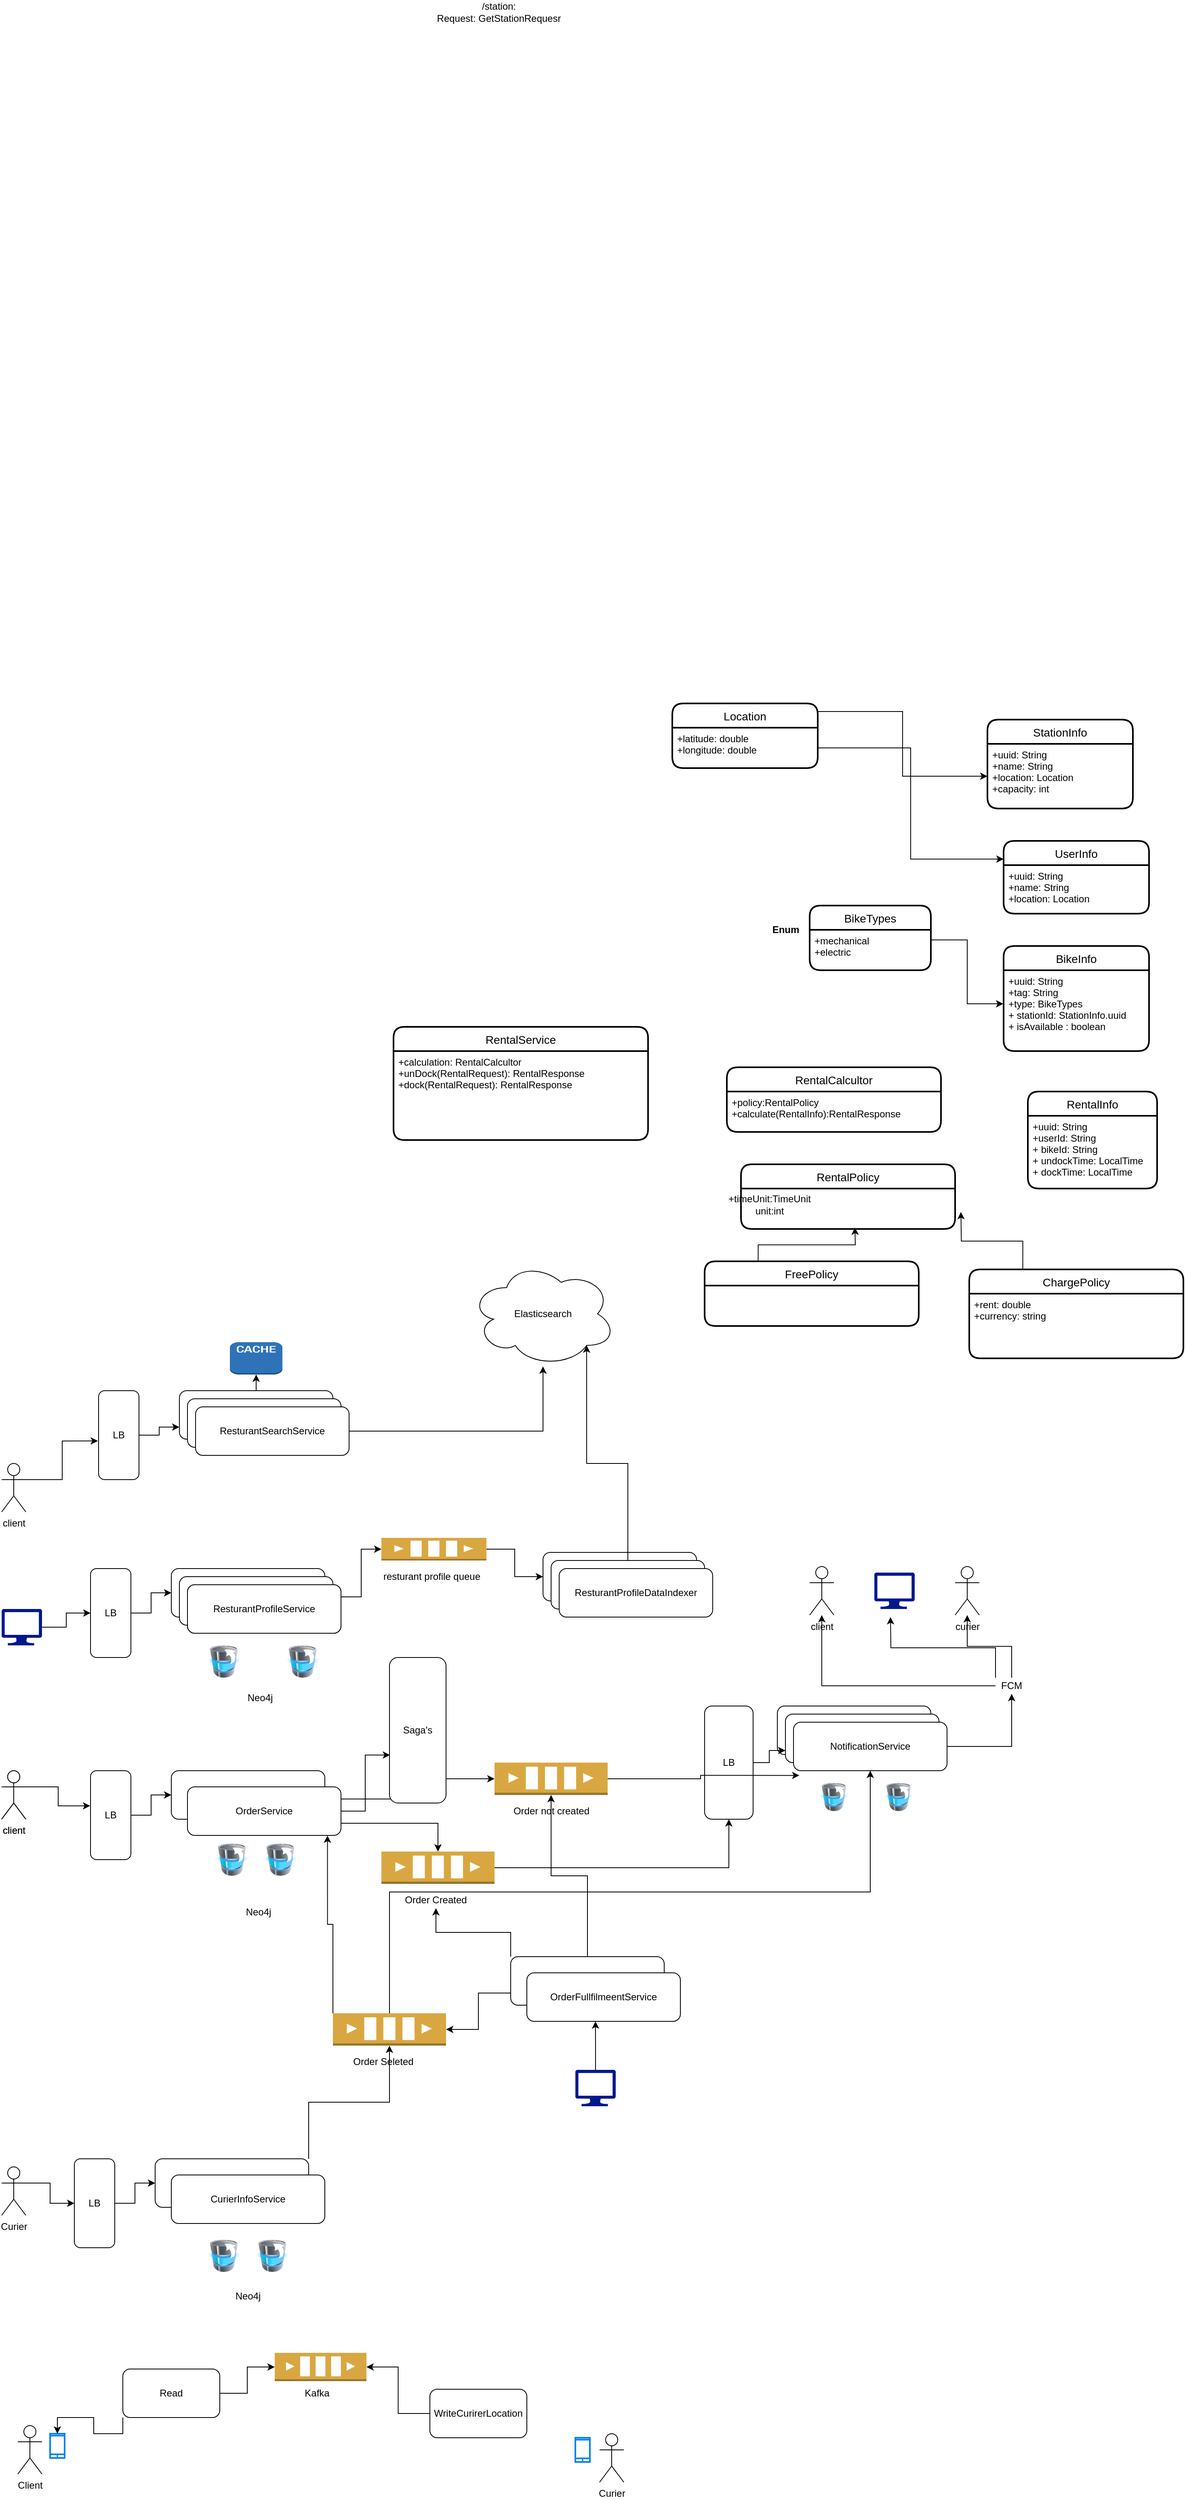 <mxfile version="14.4.3" type="device"><diagram id="J5_jAw3ZJUbKYgXesFxG" name="Page-1"><mxGraphModel dx="1038" dy="2780" grid="1" gridSize="10" guides="1" tooltips="1" connect="1" arrows="1" fold="1" page="1" pageScale="1" pageWidth="850" pageHeight="1100" math="0" shadow="0"><root><mxCell id="0"/><mxCell id="1" parent="0"/><mxCell id="fcI0wqCOxNgvBcOQx2FU-12" style="edgeStyle=orthogonalEdgeStyle;rounded=0;orthogonalLoop=1;jettySize=auto;html=1;exitX=1;exitY=0.333;exitDx=0;exitDy=0;exitPerimeter=0;entryX=-0.016;entryY=0.565;entryDx=0;entryDy=0;entryPerimeter=0;" parent="1" source="fcI0wqCOxNgvBcOQx2FU-2" target="fcI0wqCOxNgvBcOQx2FU-4" edge="1"><mxGeometry relative="1" as="geometry"/></mxCell><mxCell id="fcI0wqCOxNgvBcOQx2FU-2" value="client" style="shape=umlActor;verticalLabelPosition=bottom;verticalAlign=top;html=1;outlineConnect=0;" parent="1" vertex="1"><mxGeometry x="30" y="130" width="30" height="60" as="geometry"/></mxCell><mxCell id="fcI0wqCOxNgvBcOQx2FU-11" style="edgeStyle=orthogonalEdgeStyle;rounded=0;orthogonalLoop=1;jettySize=auto;html=1;exitX=0.5;exitY=0;exitDx=0;exitDy=0;entryX=0.5;entryY=1;entryDx=0;entryDy=0;entryPerimeter=0;" parent="1" source="fcI0wqCOxNgvBcOQx2FU-3" target="fcI0wqCOxNgvBcOQx2FU-10" edge="1"><mxGeometry relative="1" as="geometry"/></mxCell><mxCell id="fcI0wqCOxNgvBcOQx2FU-3" value="" style="rounded=1;whiteSpace=wrap;html=1;" parent="1" vertex="1"><mxGeometry x="250" y="40" width="190" height="60" as="geometry"/></mxCell><mxCell id="fcI0wqCOxNgvBcOQx2FU-9" style="edgeStyle=orthogonalEdgeStyle;rounded=0;orthogonalLoop=1;jettySize=auto;html=1;exitX=1;exitY=0.5;exitDx=0;exitDy=0;entryX=0;entryY=0.75;entryDx=0;entryDy=0;" parent="1" source="fcI0wqCOxNgvBcOQx2FU-4" target="fcI0wqCOxNgvBcOQx2FU-3" edge="1"><mxGeometry relative="1" as="geometry"/></mxCell><mxCell id="fcI0wqCOxNgvBcOQx2FU-4" value="LB" style="rounded=1;whiteSpace=wrap;html=1;" parent="1" vertex="1"><mxGeometry x="150" y="40" width="50" height="110" as="geometry"/></mxCell><mxCell id="fcI0wqCOxNgvBcOQx2FU-5" value="" style="rounded=1;whiteSpace=wrap;html=1;" parent="1" vertex="1"><mxGeometry x="260" y="50" width="190" height="60" as="geometry"/></mxCell><mxCell id="fcI0wqCOxNgvBcOQx2FU-8" style="edgeStyle=orthogonalEdgeStyle;rounded=0;orthogonalLoop=1;jettySize=auto;html=1;exitX=1;exitY=0.5;exitDx=0;exitDy=0;" parent="1" source="fcI0wqCOxNgvBcOQx2FU-6" target="fcI0wqCOxNgvBcOQx2FU-7" edge="1"><mxGeometry relative="1" as="geometry"/></mxCell><mxCell id="fcI0wqCOxNgvBcOQx2FU-6" value="ResturantSearchService" style="rounded=1;whiteSpace=wrap;html=1;" parent="1" vertex="1"><mxGeometry x="270" y="60" width="190" height="60" as="geometry"/></mxCell><mxCell id="fcI0wqCOxNgvBcOQx2FU-7" value="Elasticsearch" style="ellipse;shape=cloud;whiteSpace=wrap;html=1;" parent="1" vertex="1"><mxGeometry x="610" y="-120" width="180" height="130" as="geometry"/></mxCell><mxCell id="fcI0wqCOxNgvBcOQx2FU-10" value="" style="outlineConnect=0;dashed=0;verticalLabelPosition=bottom;verticalAlign=top;align=center;html=1;shape=mxgraph.aws3.cache_node;fillColor=#2E73B8;gradientColor=none;" parent="1" vertex="1"><mxGeometry x="312.5" y="-20" width="65" height="40" as="geometry"/></mxCell><mxCell id="fcI0wqCOxNgvBcOQx2FU-18" style="edgeStyle=orthogonalEdgeStyle;rounded=0;orthogonalLoop=1;jettySize=auto;html=1;exitX=1;exitY=0.5;exitDx=0;exitDy=0;exitPerimeter=0;entryX=0;entryY=0.5;entryDx=0;entryDy=0;" parent="1" source="fcI0wqCOxNgvBcOQx2FU-13" target="fcI0wqCOxNgvBcOQx2FU-15" edge="1"><mxGeometry relative="1" as="geometry"/></mxCell><mxCell id="fcI0wqCOxNgvBcOQx2FU-13" value="" style="aspect=fixed;pointerEvents=1;shadow=0;dashed=0;html=1;strokeColor=none;labelPosition=center;verticalLabelPosition=bottom;verticalAlign=top;align=center;fillColor=#00188D;shape=mxgraph.azure.computer" parent="1" vertex="1"><mxGeometry x="30" y="310" width="50" height="45" as="geometry"/></mxCell><mxCell id="fcI0wqCOxNgvBcOQx2FU-14" value="" style="rounded=1;whiteSpace=wrap;html=1;" parent="1" vertex="1"><mxGeometry x="240" y="260" width="190" height="60" as="geometry"/></mxCell><mxCell id="fcI0wqCOxNgvBcOQx2FU-19" style="edgeStyle=orthogonalEdgeStyle;rounded=0;orthogonalLoop=1;jettySize=auto;html=1;exitX=1;exitY=0.5;exitDx=0;exitDy=0;entryX=0;entryY=0.5;entryDx=0;entryDy=0;" parent="1" source="fcI0wqCOxNgvBcOQx2FU-15" target="fcI0wqCOxNgvBcOQx2FU-14" edge="1"><mxGeometry relative="1" as="geometry"/></mxCell><mxCell id="fcI0wqCOxNgvBcOQx2FU-15" value="LB" style="rounded=1;whiteSpace=wrap;html=1;" parent="1" vertex="1"><mxGeometry x="140" y="260" width="50" height="110" as="geometry"/></mxCell><mxCell id="fcI0wqCOxNgvBcOQx2FU-16" value="" style="rounded=1;whiteSpace=wrap;html=1;" parent="1" vertex="1"><mxGeometry x="250" y="270" width="190" height="60" as="geometry"/></mxCell><mxCell id="fcI0wqCOxNgvBcOQx2FU-25" style="edgeStyle=orthogonalEdgeStyle;rounded=0;orthogonalLoop=1;jettySize=auto;html=1;exitX=1;exitY=0.25;exitDx=0;exitDy=0;entryX=0;entryY=0.5;entryDx=0;entryDy=0;entryPerimeter=0;" parent="1" source="fcI0wqCOxNgvBcOQx2FU-17" target="fcI0wqCOxNgvBcOQx2FU-24" edge="1"><mxGeometry relative="1" as="geometry"/></mxCell><mxCell id="fcI0wqCOxNgvBcOQx2FU-17" value="ResturantProfileService" style="rounded=1;whiteSpace=wrap;html=1;" parent="1" vertex="1"><mxGeometry x="260" y="280" width="190" height="60" as="geometry"/></mxCell><mxCell id="fcI0wqCOxNgvBcOQx2FU-20" value="" style="image;html=1;image=img/lib/clip_art/computers/Database_Move_Stack_128x128.png" parent="1" vertex="1"><mxGeometry x="280" y="355" width="50" height="40" as="geometry"/></mxCell><mxCell id="fcI0wqCOxNgvBcOQx2FU-21" value="" style="image;html=1;image=img/lib/clip_art/computers/Database_Move_Stack_128x128.png" parent="1" vertex="1"><mxGeometry x="377.5" y="355" width="50" height="40" as="geometry"/></mxCell><mxCell id="fcI0wqCOxNgvBcOQx2FU-22" value="Neo4j" style="text;html=1;strokeColor=none;fillColor=none;align=center;verticalAlign=middle;whiteSpace=wrap;rounded=0;" parent="1" vertex="1"><mxGeometry x="330" y="410" width="40" height="20" as="geometry"/></mxCell><mxCell id="fcI0wqCOxNgvBcOQx2FU-31" style="edgeStyle=orthogonalEdgeStyle;rounded=0;orthogonalLoop=1;jettySize=auto;html=1;exitX=1;exitY=0.5;exitDx=0;exitDy=0;exitPerimeter=0;entryX=0;entryY=0.5;entryDx=0;entryDy=0;" parent="1" source="fcI0wqCOxNgvBcOQx2FU-24" target="fcI0wqCOxNgvBcOQx2FU-28" edge="1"><mxGeometry relative="1" as="geometry"/></mxCell><mxCell id="fcI0wqCOxNgvBcOQx2FU-24" value="" style="outlineConnect=0;dashed=0;verticalLabelPosition=bottom;verticalAlign=top;align=center;html=1;shape=mxgraph.aws3.queue;fillColor=#D9A741;gradientColor=none;" parent="1" vertex="1"><mxGeometry x="500" y="222" width="130" height="28" as="geometry"/></mxCell><mxCell id="fcI0wqCOxNgvBcOQx2FU-26" value="resturant profile queue" style="text;html=1;strokeColor=none;fillColor=none;align=center;verticalAlign=middle;whiteSpace=wrap;rounded=0;" parent="1" vertex="1"><mxGeometry x="500" y="260" width="125" height="20" as="geometry"/></mxCell><mxCell id="fcI0wqCOxNgvBcOQx2FU-28" value="" style="rounded=1;whiteSpace=wrap;html=1;" parent="1" vertex="1"><mxGeometry x="700" y="240" width="190" height="60" as="geometry"/></mxCell><mxCell id="fcI0wqCOxNgvBcOQx2FU-32" style="edgeStyle=orthogonalEdgeStyle;rounded=0;orthogonalLoop=1;jettySize=auto;html=1;exitX=0.5;exitY=0;exitDx=0;exitDy=0;entryX=0.8;entryY=0.8;entryDx=0;entryDy=0;entryPerimeter=0;" parent="1" source="fcI0wqCOxNgvBcOQx2FU-29" target="fcI0wqCOxNgvBcOQx2FU-7" edge="1"><mxGeometry relative="1" as="geometry"/></mxCell><mxCell id="fcI0wqCOxNgvBcOQx2FU-29" value="" style="rounded=1;whiteSpace=wrap;html=1;" parent="1" vertex="1"><mxGeometry x="710" y="250" width="190" height="60" as="geometry"/></mxCell><mxCell id="fcI0wqCOxNgvBcOQx2FU-30" value="ResturantProfileDataIndexer" style="rounded=1;whiteSpace=wrap;html=1;" parent="1" vertex="1"><mxGeometry x="720" y="260" width="190" height="60" as="geometry"/></mxCell><mxCell id="fcI0wqCOxNgvBcOQx2FU-33" value="client" style="shape=umlActor;verticalLabelPosition=bottom;verticalAlign=top;html=1;outlineConnect=0;" parent="1" vertex="1"><mxGeometry x="30" y="510" width="30" height="60" as="geometry"/></mxCell><mxCell id="fcI0wqCOxNgvBcOQx2FU-40" style="edgeStyle=orthogonalEdgeStyle;rounded=0;orthogonalLoop=1;jettySize=auto;html=1;exitX=1;exitY=0.333;exitDx=0;exitDy=0;exitPerimeter=0;entryX=-0.008;entryY=0.395;entryDx=0;entryDy=0;entryPerimeter=0;" parent="1" source="fcI0wqCOxNgvBcOQx2FU-34" target="fcI0wqCOxNgvBcOQx2FU-37" edge="1"><mxGeometry relative="1" as="geometry"/></mxCell><mxCell id="fcI0wqCOxNgvBcOQx2FU-34" value="client" style="shape=umlActor;verticalLabelPosition=bottom;verticalAlign=top;html=1;outlineConnect=0;" parent="1" vertex="1"><mxGeometry x="30" y="510" width="30" height="60" as="geometry"/></mxCell><mxCell id="fcI0wqCOxNgvBcOQx2FU-35" value="ResturantProfileService" style="rounded=1;whiteSpace=wrap;html=1;" parent="1" vertex="1"><mxGeometry x="260" y="280" width="190" height="60" as="geometry"/></mxCell><mxCell id="fcI0wqCOxNgvBcOQx2FU-36" value="" style="rounded=1;whiteSpace=wrap;html=1;" parent="1" vertex="1"><mxGeometry x="240" y="510" width="190" height="60" as="geometry"/></mxCell><mxCell id="fcI0wqCOxNgvBcOQx2FU-41" style="edgeStyle=orthogonalEdgeStyle;rounded=0;orthogonalLoop=1;jettySize=auto;html=1;exitX=1;exitY=0.5;exitDx=0;exitDy=0;" parent="1" source="fcI0wqCOxNgvBcOQx2FU-37" target="fcI0wqCOxNgvBcOQx2FU-36" edge="1"><mxGeometry relative="1" as="geometry"/></mxCell><mxCell id="fcI0wqCOxNgvBcOQx2FU-37" value="LB" style="rounded=1;whiteSpace=wrap;html=1;" parent="1" vertex="1"><mxGeometry x="140" y="510" width="50" height="110" as="geometry"/></mxCell><mxCell id="fcI0wqCOxNgvBcOQx2FU-46" style="edgeStyle=orthogonalEdgeStyle;rounded=0;orthogonalLoop=1;jettySize=auto;html=1;exitX=1;exitY=0.5;exitDx=0;exitDy=0;entryX=0.01;entryY=0.67;entryDx=0;entryDy=0;entryPerimeter=0;" parent="1" source="fcI0wqCOxNgvBcOQx2FU-39" target="fcI0wqCOxNgvBcOQx2FU-45" edge="1"><mxGeometry relative="1" as="geometry"/></mxCell><mxCell id="fcI0wqCOxNgvBcOQx2FU-48" style="edgeStyle=orthogonalEdgeStyle;rounded=0;orthogonalLoop=1;jettySize=auto;html=1;exitX=1;exitY=0.75;exitDx=0;exitDy=0;" parent="1" source="fcI0wqCOxNgvBcOQx2FU-39" target="fcI0wqCOxNgvBcOQx2FU-47" edge="1"><mxGeometry relative="1" as="geometry"/></mxCell><mxCell id="fcI0wqCOxNgvBcOQx2FU-69" style="edgeStyle=orthogonalEdgeStyle;rounded=0;orthogonalLoop=1;jettySize=auto;html=1;exitX=1;exitY=0.25;exitDx=0;exitDy=0;entryX=0;entryY=0.5;entryDx=0;entryDy=0;entryPerimeter=0;" parent="1" source="fcI0wqCOxNgvBcOQx2FU-39" target="fcI0wqCOxNgvBcOQx2FU-67" edge="1"><mxGeometry relative="1" as="geometry"/></mxCell><mxCell id="fcI0wqCOxNgvBcOQx2FU-39" value="OrderService" style="rounded=1;whiteSpace=wrap;html=1;" parent="1" vertex="1"><mxGeometry x="260" y="530" width="190" height="60" as="geometry"/></mxCell><mxCell id="fcI0wqCOxNgvBcOQx2FU-42" value="" style="image;html=1;image=img/lib/clip_art/computers/Database_Move_Stack_128x128.png" parent="1" vertex="1"><mxGeometry x="290" y="600" width="50" height="40" as="geometry"/></mxCell><mxCell id="fcI0wqCOxNgvBcOQx2FU-43" value="" style="image;html=1;image=img/lib/clip_art/computers/Database_Move_Stack_128x128.png" parent="1" vertex="1"><mxGeometry x="350" y="600" width="50" height="40" as="geometry"/></mxCell><mxCell id="fcI0wqCOxNgvBcOQx2FU-44" value="Neo4j" style="text;html=1;strokeColor=none;fillColor=none;align=center;verticalAlign=middle;whiteSpace=wrap;rounded=0;" parent="1" vertex="1"><mxGeometry x="328" y="675" width="40" height="20" as="geometry"/></mxCell><mxCell id="fcI0wqCOxNgvBcOQx2FU-45" value="Saga's" style="rounded=1;whiteSpace=wrap;html=1;" parent="1" vertex="1"><mxGeometry x="510" y="370" width="70" height="180" as="geometry"/></mxCell><mxCell id="fcI0wqCOxNgvBcOQx2FU-54" style="edgeStyle=orthogonalEdgeStyle;rounded=0;orthogonalLoop=1;jettySize=auto;html=1;exitX=1;exitY=0.5;exitDx=0;exitDy=0;exitPerimeter=0;" parent="1" source="fcI0wqCOxNgvBcOQx2FU-47" target="fcI0wqCOxNgvBcOQx2FU-52" edge="1"><mxGeometry relative="1" as="geometry"/></mxCell><mxCell id="fcI0wqCOxNgvBcOQx2FU-47" value="" style="outlineConnect=0;dashed=0;verticalLabelPosition=bottom;verticalAlign=top;align=center;html=1;shape=mxgraph.aws3.queue;fillColor=#D9A741;gradientColor=none;" parent="1" vertex="1"><mxGeometry x="500" y="610" width="140" height="40" as="geometry"/></mxCell><mxCell id="fcI0wqCOxNgvBcOQx2FU-49" value="" style="rounded=1;whiteSpace=wrap;html=1;" parent="1" vertex="1"><mxGeometry x="990" y="430" width="190" height="60" as="geometry"/></mxCell><mxCell id="fcI0wqCOxNgvBcOQx2FU-50" value="" style="rounded=1;whiteSpace=wrap;html=1;" parent="1" vertex="1"><mxGeometry x="1000" y="440" width="190" height="60" as="geometry"/></mxCell><mxCell id="fcI0wqCOxNgvBcOQx2FU-61" style="edgeStyle=orthogonalEdgeStyle;rounded=0;orthogonalLoop=1;jettySize=auto;html=1;exitX=1;exitY=0.5;exitDx=0;exitDy=0;" parent="1" source="fcI0wqCOxNgvBcOQx2FU-51" target="fcI0wqCOxNgvBcOQx2FU-60" edge="1"><mxGeometry relative="1" as="geometry"/></mxCell><mxCell id="fcI0wqCOxNgvBcOQx2FU-51" value="NotificationService" style="rounded=1;whiteSpace=wrap;html=1;" parent="1" vertex="1"><mxGeometry x="1010" y="450" width="190" height="60" as="geometry"/></mxCell><mxCell id="fcI0wqCOxNgvBcOQx2FU-55" style="edgeStyle=orthogonalEdgeStyle;rounded=0;orthogonalLoop=1;jettySize=auto;html=1;exitX=1;exitY=0.5;exitDx=0;exitDy=0;entryX=0;entryY=0.75;entryDx=0;entryDy=0;" parent="1" source="fcI0wqCOxNgvBcOQx2FU-52" target="fcI0wqCOxNgvBcOQx2FU-50" edge="1"><mxGeometry relative="1" as="geometry"/></mxCell><mxCell id="fcI0wqCOxNgvBcOQx2FU-52" value="LB" style="rounded=1;whiteSpace=wrap;html=1;" parent="1" vertex="1"><mxGeometry x="900" y="430" width="60" height="140" as="geometry"/></mxCell><mxCell id="fcI0wqCOxNgvBcOQx2FU-53" value="Order Created" style="text;html=1;strokeColor=none;fillColor=none;align=center;verticalAlign=middle;whiteSpace=wrap;rounded=0;" parent="1" vertex="1"><mxGeometry x="525" y="660" width="85" height="20" as="geometry"/></mxCell><mxCell id="fcI0wqCOxNgvBcOQx2FU-56" value="" style="aspect=fixed;pointerEvents=1;shadow=0;dashed=0;html=1;strokeColor=none;labelPosition=center;verticalLabelPosition=bottom;verticalAlign=top;align=center;fillColor=#00188D;shape=mxgraph.azure.computer" parent="1" vertex="1"><mxGeometry x="1110" y="265" width="50" height="45" as="geometry"/></mxCell><mxCell id="fcI0wqCOxNgvBcOQx2FU-57" value="client" style="shape=umlActor;verticalLabelPosition=bottom;verticalAlign=top;html=1;outlineConnect=0;" parent="1" vertex="1"><mxGeometry x="1030" y="257.5" width="30" height="60" as="geometry"/></mxCell><mxCell id="fcI0wqCOxNgvBcOQx2FU-59" value="curier" style="shape=umlActor;verticalLabelPosition=bottom;verticalAlign=top;html=1;outlineConnect=0;" parent="1" vertex="1"><mxGeometry x="1210" y="257.5" width="30" height="60" as="geometry"/></mxCell><mxCell id="fcI0wqCOxNgvBcOQx2FU-62" style="edgeStyle=orthogonalEdgeStyle;rounded=0;orthogonalLoop=1;jettySize=auto;html=1;exitX=0;exitY=0.5;exitDx=0;exitDy=0;" parent="1" source="fcI0wqCOxNgvBcOQx2FU-60" target="fcI0wqCOxNgvBcOQx2FU-57" edge="1"><mxGeometry relative="1" as="geometry"/></mxCell><mxCell id="fcI0wqCOxNgvBcOQx2FU-63" style="edgeStyle=orthogonalEdgeStyle;rounded=0;orthogonalLoop=1;jettySize=auto;html=1;exitX=0.5;exitY=0;exitDx=0;exitDy=0;" parent="1" source="fcI0wqCOxNgvBcOQx2FU-60" target="fcI0wqCOxNgvBcOQx2FU-59" edge="1"><mxGeometry relative="1" as="geometry"/></mxCell><mxCell id="fcI0wqCOxNgvBcOQx2FU-64" style="edgeStyle=orthogonalEdgeStyle;rounded=0;orthogonalLoop=1;jettySize=auto;html=1;exitX=0;exitY=0;exitDx=0;exitDy=0;" parent="1" source="fcI0wqCOxNgvBcOQx2FU-60" edge="1"><mxGeometry relative="1" as="geometry"><mxPoint x="1130" y="320" as="targetPoint"/></mxGeometry></mxCell><mxCell id="fcI0wqCOxNgvBcOQx2FU-60" value="FCM" style="text;html=1;strokeColor=none;fillColor=none;align=center;verticalAlign=middle;whiteSpace=wrap;rounded=0;" parent="1" vertex="1"><mxGeometry x="1260" y="395" width="40" height="20" as="geometry"/></mxCell><mxCell id="fcI0wqCOxNgvBcOQx2FU-65" value="" style="image;html=1;image=img/lib/clip_art/computers/Database_Move_Stack_128x128.png" parent="1" vertex="1"><mxGeometry x="1020" y="525" width="80" height="35" as="geometry"/></mxCell><mxCell id="fcI0wqCOxNgvBcOQx2FU-66" value="" style="image;html=1;image=img/lib/clip_art/computers/Database_Move_Stack_128x128.png" parent="1" vertex="1"><mxGeometry x="1100" y="525" width="80" height="35" as="geometry"/></mxCell><mxCell id="fcI0wqCOxNgvBcOQx2FU-70" style="edgeStyle=orthogonalEdgeStyle;rounded=0;orthogonalLoop=1;jettySize=auto;html=1;exitX=1;exitY=0.5;exitDx=0;exitDy=0;exitPerimeter=0;entryX=0.038;entryY=1.097;entryDx=0;entryDy=0;entryPerimeter=0;" parent="1" source="fcI0wqCOxNgvBcOQx2FU-67" target="fcI0wqCOxNgvBcOQx2FU-51" edge="1"><mxGeometry relative="1" as="geometry"/></mxCell><mxCell id="fcI0wqCOxNgvBcOQx2FU-67" value="" style="outlineConnect=0;dashed=0;verticalLabelPosition=bottom;verticalAlign=top;align=center;html=1;shape=mxgraph.aws3.queue;fillColor=#D9A741;gradientColor=none;" parent="1" vertex="1"><mxGeometry x="640" y="500" width="140" height="40" as="geometry"/></mxCell><mxCell id="fcI0wqCOxNgvBcOQx2FU-68" value="Order not created" style="text;html=1;strokeColor=none;fillColor=none;align=center;verticalAlign=middle;whiteSpace=wrap;rounded=0;" parent="1" vertex="1"><mxGeometry x="653.75" y="550" width="112.5" height="20" as="geometry"/></mxCell><mxCell id="fcI0wqCOxNgvBcOQx2FU-73" style="edgeStyle=orthogonalEdgeStyle;rounded=0;orthogonalLoop=1;jettySize=auto;html=1;exitX=0;exitY=0;exitDx=0;exitDy=0;" parent="1" source="fcI0wqCOxNgvBcOQx2FU-71" target="fcI0wqCOxNgvBcOQx2FU-53" edge="1"><mxGeometry relative="1" as="geometry"/></mxCell><mxCell id="fcI0wqCOxNgvBcOQx2FU-76" style="edgeStyle=orthogonalEdgeStyle;rounded=0;orthogonalLoop=1;jettySize=auto;html=1;exitX=0.5;exitY=0;exitDx=0;exitDy=0;" parent="1" source="fcI0wqCOxNgvBcOQx2FU-71" target="fcI0wqCOxNgvBcOQx2FU-67" edge="1"><mxGeometry relative="1" as="geometry"/></mxCell><mxCell id="fcI0wqCOxNgvBcOQx2FU-79" style="edgeStyle=orthogonalEdgeStyle;rounded=0;orthogonalLoop=1;jettySize=auto;html=1;exitX=0;exitY=0.75;exitDx=0;exitDy=0;entryX=1;entryY=0.5;entryDx=0;entryDy=0;entryPerimeter=0;" parent="1" source="fcI0wqCOxNgvBcOQx2FU-71" target="fcI0wqCOxNgvBcOQx2FU-77" edge="1"><mxGeometry relative="1" as="geometry"/></mxCell><mxCell id="fcI0wqCOxNgvBcOQx2FU-71" value="" style="rounded=1;whiteSpace=wrap;html=1;" parent="1" vertex="1"><mxGeometry x="660" y="740" width="190" height="60" as="geometry"/></mxCell><mxCell id="fcI0wqCOxNgvBcOQx2FU-72" value="OrderFullfilmeentService" style="rounded=1;whiteSpace=wrap;html=1;" parent="1" vertex="1"><mxGeometry x="680" y="760" width="190" height="60" as="geometry"/></mxCell><mxCell id="fcI0wqCOxNgvBcOQx2FU-75" style="edgeStyle=orthogonalEdgeStyle;rounded=0;orthogonalLoop=1;jettySize=auto;html=1;exitX=0.5;exitY=0;exitDx=0;exitDy=0;exitPerimeter=0;entryX=0.447;entryY=1;entryDx=0;entryDy=0;entryPerimeter=0;" parent="1" source="fcI0wqCOxNgvBcOQx2FU-74" target="fcI0wqCOxNgvBcOQx2FU-72" edge="1"><mxGeometry relative="1" as="geometry"/></mxCell><mxCell id="fcI0wqCOxNgvBcOQx2FU-74" value="" style="aspect=fixed;pointerEvents=1;shadow=0;dashed=0;html=1;strokeColor=none;labelPosition=center;verticalLabelPosition=bottom;verticalAlign=top;align=center;fillColor=#00188D;shape=mxgraph.azure.computer" parent="1" vertex="1"><mxGeometry x="740" y="880" width="50" height="45" as="geometry"/></mxCell><mxCell id="fcI0wqCOxNgvBcOQx2FU-82" style="edgeStyle=orthogonalEdgeStyle;rounded=0;orthogonalLoop=1;jettySize=auto;html=1;exitX=0;exitY=0;exitDx=0;exitDy=0;exitPerimeter=0;entryX=0.912;entryY=1.003;entryDx=0;entryDy=0;entryPerimeter=0;" parent="1" source="fcI0wqCOxNgvBcOQx2FU-77" target="fcI0wqCOxNgvBcOQx2FU-39" edge="1"><mxGeometry relative="1" as="geometry"/></mxCell><mxCell id="fcI0wqCOxNgvBcOQx2FU-95" style="edgeStyle=orthogonalEdgeStyle;rounded=0;orthogonalLoop=1;jettySize=auto;html=1;exitX=0.5;exitY=0;exitDx=0;exitDy=0;exitPerimeter=0;entryX=0.5;entryY=1;entryDx=0;entryDy=0;" parent="1" source="fcI0wqCOxNgvBcOQx2FU-77" target="fcI0wqCOxNgvBcOQx2FU-51" edge="1"><mxGeometry relative="1" as="geometry"/></mxCell><mxCell id="fcI0wqCOxNgvBcOQx2FU-77" value="" style="outlineConnect=0;dashed=0;verticalLabelPosition=bottom;verticalAlign=top;align=center;html=1;shape=mxgraph.aws3.queue;fillColor=#D9A741;gradientColor=none;" parent="1" vertex="1"><mxGeometry x="440" y="810" width="140" height="40" as="geometry"/></mxCell><mxCell id="fcI0wqCOxNgvBcOQx2FU-78" value="Order Seleted" style="text;html=1;strokeColor=none;fillColor=none;align=center;verticalAlign=middle;whiteSpace=wrap;rounded=0;" parent="1" vertex="1"><mxGeometry x="460" y="860" width="85" height="20" as="geometry"/></mxCell><mxCell id="fcI0wqCOxNgvBcOQx2FU-94" style="edgeStyle=orthogonalEdgeStyle;rounded=0;orthogonalLoop=1;jettySize=auto;html=1;exitX=1;exitY=0;exitDx=0;exitDy=0;" parent="1" source="fcI0wqCOxNgvBcOQx2FU-83" target="fcI0wqCOxNgvBcOQx2FU-77" edge="1"><mxGeometry relative="1" as="geometry"/></mxCell><mxCell id="fcI0wqCOxNgvBcOQx2FU-83" value="" style="rounded=1;whiteSpace=wrap;html=1;" parent="1" vertex="1"><mxGeometry x="220" y="990" width="190" height="60" as="geometry"/></mxCell><mxCell id="fcI0wqCOxNgvBcOQx2FU-90" style="edgeStyle=orthogonalEdgeStyle;rounded=0;orthogonalLoop=1;jettySize=auto;html=1;exitX=1;exitY=0.5;exitDx=0;exitDy=0;entryX=0;entryY=0.5;entryDx=0;entryDy=0;" parent="1" source="fcI0wqCOxNgvBcOQx2FU-84" target="fcI0wqCOxNgvBcOQx2FU-83" edge="1"><mxGeometry relative="1" as="geometry"/></mxCell><mxCell id="fcI0wqCOxNgvBcOQx2FU-84" value="LB" style="rounded=1;whiteSpace=wrap;html=1;" parent="1" vertex="1"><mxGeometry x="120" y="990" width="50" height="110" as="geometry"/></mxCell><mxCell id="fcI0wqCOxNgvBcOQx2FU-85" value="CurierInfoService" style="rounded=1;whiteSpace=wrap;html=1;" parent="1" vertex="1"><mxGeometry x="240" y="1010" width="190" height="60" as="geometry"/></mxCell><mxCell id="fcI0wqCOxNgvBcOQx2FU-89" style="edgeStyle=orthogonalEdgeStyle;rounded=0;orthogonalLoop=1;jettySize=auto;html=1;exitX=1;exitY=0.333;exitDx=0;exitDy=0;exitPerimeter=0;entryX=0;entryY=0.5;entryDx=0;entryDy=0;" parent="1" source="fcI0wqCOxNgvBcOQx2FU-86" target="fcI0wqCOxNgvBcOQx2FU-84" edge="1"><mxGeometry relative="1" as="geometry"/></mxCell><mxCell id="fcI0wqCOxNgvBcOQx2FU-86" value="Curier" style="shape=umlActor;verticalLabelPosition=bottom;verticalAlign=top;html=1;outlineConnect=0;" parent="1" vertex="1"><mxGeometry x="30" y="1000" width="30" height="60" as="geometry"/></mxCell><mxCell id="fcI0wqCOxNgvBcOQx2FU-96" value="" style="image;html=1;image=img/lib/clip_art/computers/Database_Move_Stack_128x128.png" parent="1" vertex="1"><mxGeometry x="280" y="1090" width="50" height="40" as="geometry"/></mxCell><mxCell id="fcI0wqCOxNgvBcOQx2FU-97" value="" style="image;html=1;image=img/lib/clip_art/computers/Database_Move_Stack_128x128.png" parent="1" vertex="1"><mxGeometry x="340" y="1090" width="50" height="40" as="geometry"/></mxCell><mxCell id="fcI0wqCOxNgvBcOQx2FU-98" value="Neo4j" style="text;html=1;strokeColor=none;fillColor=none;align=center;verticalAlign=middle;whiteSpace=wrap;rounded=0;" parent="1" vertex="1"><mxGeometry x="315" y="1150" width="40" height="20" as="geometry"/></mxCell><mxCell id="fcI0wqCOxNgvBcOQx2FU-100" value="Client" style="shape=umlActor;verticalLabelPosition=bottom;verticalAlign=top;html=1;outlineConnect=0;" parent="1" vertex="1"><mxGeometry x="50" y="1320" width="30" height="60" as="geometry"/></mxCell><mxCell id="fcI0wqCOxNgvBcOQx2FU-101" value="Curier" style="shape=umlActor;verticalLabelPosition=bottom;verticalAlign=top;html=1;outlineConnect=0;" parent="1" vertex="1"><mxGeometry x="770" y="1330" width="30" height="60" as="geometry"/></mxCell><mxCell id="fcI0wqCOxNgvBcOQx2FU-102" value="" style="html=1;verticalLabelPosition=bottom;align=center;labelBackgroundColor=#ffffff;verticalAlign=top;strokeWidth=2;strokeColor=#0080F0;shadow=0;dashed=0;shape=mxgraph.ios7.icons.smartphone;" parent="1" vertex="1"><mxGeometry x="90" y="1330" width="18" height="30" as="geometry"/></mxCell><mxCell id="fcI0wqCOxNgvBcOQx2FU-103" value="" style="html=1;verticalLabelPosition=bottom;align=center;labelBackgroundColor=#ffffff;verticalAlign=top;strokeWidth=2;strokeColor=#0080F0;shadow=0;dashed=0;shape=mxgraph.ios7.icons.smartphone;" parent="1" vertex="1"><mxGeometry x="740" y="1335" width="18" height="30" as="geometry"/></mxCell><mxCell id="fcI0wqCOxNgvBcOQx2FU-110" style="edgeStyle=orthogonalEdgeStyle;rounded=0;orthogonalLoop=1;jettySize=auto;html=1;exitX=0;exitY=0.5;exitDx=0;exitDy=0;entryX=1;entryY=0.5;entryDx=0;entryDy=0;entryPerimeter=0;" parent="1" source="fcI0wqCOxNgvBcOQx2FU-104" target="fcI0wqCOxNgvBcOQx2FU-105" edge="1"><mxGeometry relative="1" as="geometry"/></mxCell><mxCell id="fcI0wqCOxNgvBcOQx2FU-104" value="WriteCurirerLocation" style="rounded=1;whiteSpace=wrap;html=1;" parent="1" vertex="1"><mxGeometry x="560" y="1275" width="120" height="60" as="geometry"/></mxCell><mxCell id="fcI0wqCOxNgvBcOQx2FU-105" value="" style="outlineConnect=0;dashed=0;verticalLabelPosition=bottom;verticalAlign=top;align=center;html=1;shape=mxgraph.aws3.queue;fillColor=#D9A741;gradientColor=none;" parent="1" vertex="1"><mxGeometry x="368" y="1230" width="113.5" height="35" as="geometry"/></mxCell><mxCell id="fcI0wqCOxNgvBcOQx2FU-106" value="Kafka" style="text;html=1;align=center;verticalAlign=middle;resizable=0;points=[];autosize=1;" parent="1" vertex="1"><mxGeometry x="395" y="1270" width="50" height="20" as="geometry"/></mxCell><mxCell id="fcI0wqCOxNgvBcOQx2FU-108" style="edgeStyle=orthogonalEdgeStyle;rounded=0;orthogonalLoop=1;jettySize=auto;html=1;exitX=0;exitY=1;exitDx=0;exitDy=0;" parent="1" source="fcI0wqCOxNgvBcOQx2FU-107" target="fcI0wqCOxNgvBcOQx2FU-102" edge="1"><mxGeometry relative="1" as="geometry"/></mxCell><mxCell id="fcI0wqCOxNgvBcOQx2FU-109" style="edgeStyle=orthogonalEdgeStyle;rounded=0;orthogonalLoop=1;jettySize=auto;html=1;exitX=1;exitY=0.5;exitDx=0;exitDy=0;entryX=0;entryY=0.5;entryDx=0;entryDy=0;entryPerimeter=0;" parent="1" source="fcI0wqCOxNgvBcOQx2FU-107" target="fcI0wqCOxNgvBcOQx2FU-105" edge="1"><mxGeometry relative="1" as="geometry"/></mxCell><mxCell id="fcI0wqCOxNgvBcOQx2FU-107" value="Read" style="rounded=1;whiteSpace=wrap;html=1;" parent="1" vertex="1"><mxGeometry x="180" y="1250" width="120" height="60" as="geometry"/></mxCell><mxCell id="8rchYh2CMmANP6N1y380-9" value="BikeInfo" style="swimlane;childLayout=stackLayout;horizontal=1;startSize=30;horizontalStack=0;rounded=1;fontSize=14;fontStyle=0;strokeWidth=2;resizeParent=0;resizeLast=1;shadow=0;dashed=0;align=center;" vertex="1" parent="1"><mxGeometry x="1270" y="-510" width="180" height="130" as="geometry"/></mxCell><mxCell id="8rchYh2CMmANP6N1y380-10" value="+uuid: String&#10;+tag: String&#10;+type: BikeTypes&#10;+ stationId: StationInfo.uuid&#10;+ isAvailable : boolean" style="align=left;strokeColor=none;fillColor=none;spacingLeft=4;fontSize=12;verticalAlign=top;resizable=0;rotatable=0;part=1;" vertex="1" parent="8rchYh2CMmANP6N1y380-9"><mxGeometry y="30" width="180" height="100" as="geometry"/></mxCell><mxCell id="8rchYh2CMmANP6N1y380-11" value="Location" style="swimlane;childLayout=stackLayout;horizontal=1;startSize=30;horizontalStack=0;rounded=1;fontSize=14;fontStyle=0;strokeWidth=2;resizeParent=0;resizeLast=1;shadow=0;dashed=0;align=center;" vertex="1" parent="1"><mxGeometry x="860" y="-810" width="180" height="80" as="geometry"/></mxCell><mxCell id="8rchYh2CMmANP6N1y380-12" value="+latitude: double&#10;+longitude: double" style="align=left;strokeColor=none;fillColor=none;spacingLeft=4;fontSize=12;verticalAlign=top;resizable=0;rotatable=0;part=1;" vertex="1" parent="8rchYh2CMmANP6N1y380-11"><mxGeometry y="30" width="180" height="50" as="geometry"/></mxCell><mxCell id="8rchYh2CMmANP6N1y380-15" value="StationInfo" style="swimlane;childLayout=stackLayout;horizontal=1;startSize=30;horizontalStack=0;rounded=1;fontSize=14;fontStyle=0;strokeWidth=2;resizeParent=0;resizeLast=1;shadow=0;dashed=0;align=center;" vertex="1" parent="1"><mxGeometry x="1250" y="-790" width="180" height="110" as="geometry"/></mxCell><mxCell id="8rchYh2CMmANP6N1y380-16" value="+uuid: String&#10;+name: String&#10;+location: Location&#10;+capacity: int" style="align=left;strokeColor=none;fillColor=none;spacingLeft=4;fontSize=12;verticalAlign=top;resizable=0;rotatable=0;part=1;" vertex="1" parent="8rchYh2CMmANP6N1y380-15"><mxGeometry y="30" width="180" height="80" as="geometry"/></mxCell><mxCell id="8rchYh2CMmANP6N1y380-17" style="edgeStyle=orthogonalEdgeStyle;rounded=0;orthogonalLoop=1;jettySize=auto;html=1;exitX=1;exitY=0;exitDx=0;exitDy=0;" edge="1" parent="1" source="8rchYh2CMmANP6N1y380-12" target="8rchYh2CMmANP6N1y380-16"><mxGeometry relative="1" as="geometry"/></mxCell><mxCell id="8rchYh2CMmANP6N1y380-18" value="UserInfo" style="swimlane;childLayout=stackLayout;horizontal=1;startSize=30;horizontalStack=0;rounded=1;fontSize=14;fontStyle=0;strokeWidth=2;resizeParent=0;resizeLast=1;shadow=0;dashed=0;align=center;" vertex="1" parent="1"><mxGeometry x="1270" y="-640" width="180" height="90" as="geometry"/></mxCell><mxCell id="8rchYh2CMmANP6N1y380-19" value="+uuid: String&#10;+name: String&#10;+location: Location" style="align=left;strokeColor=none;fillColor=none;spacingLeft=4;fontSize=12;verticalAlign=top;resizable=0;rotatable=0;part=1;" vertex="1" parent="8rchYh2CMmANP6N1y380-18"><mxGeometry y="30" width="180" height="60" as="geometry"/></mxCell><mxCell id="8rchYh2CMmANP6N1y380-20" style="edgeStyle=orthogonalEdgeStyle;rounded=0;orthogonalLoop=1;jettySize=auto;html=1;exitX=1;exitY=0.5;exitDx=0;exitDy=0;entryX=0;entryY=0.25;entryDx=0;entryDy=0;" edge="1" parent="1" source="8rchYh2CMmANP6N1y380-12" target="8rchYh2CMmANP6N1y380-18"><mxGeometry relative="1" as="geometry"/></mxCell><mxCell id="8rchYh2CMmANP6N1y380-21" value="BikeTypes" style="swimlane;childLayout=stackLayout;horizontal=1;startSize=30;horizontalStack=0;rounded=1;fontSize=14;fontStyle=0;strokeWidth=2;resizeParent=0;resizeLast=1;shadow=0;dashed=0;align=center;" vertex="1" parent="1"><mxGeometry x="1030" y="-560" width="150" height="80" as="geometry"/></mxCell><mxCell id="8rchYh2CMmANP6N1y380-22" value="+mechanical&#10;+electric" style="align=left;strokeColor=none;fillColor=none;spacingLeft=4;fontSize=12;verticalAlign=top;resizable=0;rotatable=0;part=1;" vertex="1" parent="8rchYh2CMmANP6N1y380-21"><mxGeometry y="30" width="150" height="50" as="geometry"/></mxCell><mxCell id="8rchYh2CMmANP6N1y380-23" value="&lt;b&gt;Enum&lt;/b&gt;" style="text;html=1;align=center;verticalAlign=middle;resizable=0;points=[];autosize=1;" vertex="1" parent="1"><mxGeometry x="975" y="-540" width="50" height="20" as="geometry"/></mxCell><mxCell id="8rchYh2CMmANP6N1y380-24" style="edgeStyle=orthogonalEdgeStyle;rounded=0;orthogonalLoop=1;jettySize=auto;html=1;exitX=1;exitY=0.25;exitDx=0;exitDy=0;entryX=-0.002;entryY=0.415;entryDx=0;entryDy=0;entryPerimeter=0;" edge="1" parent="1" source="8rchYh2CMmANP6N1y380-22" target="8rchYh2CMmANP6N1y380-10"><mxGeometry relative="1" as="geometry"/></mxCell><mxCell id="8rchYh2CMmANP6N1y380-29" value="RentalPolicy" style="swimlane;childLayout=stackLayout;horizontal=1;startSize=30;horizontalStack=0;rounded=1;fontSize=14;fontStyle=0;strokeWidth=2;resizeParent=0;resizeLast=1;shadow=0;dashed=0;align=center;" vertex="1" parent="1"><mxGeometry x="945" y="-240" width="265" height="80" as="geometry"/></mxCell><mxCell id="8rchYh2CMmANP6N1y380-31" value="RentalInfo" style="swimlane;childLayout=stackLayout;horizontal=1;startSize=30;horizontalStack=0;rounded=1;fontSize=14;fontStyle=0;strokeWidth=2;resizeParent=0;resizeLast=1;shadow=0;dashed=0;align=center;" vertex="1" parent="1"><mxGeometry x="1300" y="-330" width="160" height="120" as="geometry"/></mxCell><mxCell id="8rchYh2CMmANP6N1y380-32" value="+uuid: String&#10;+userId: String&#10;+ bikeId: String&#10;+ undockTime: LocalTime&#10;+ dockTime: LocalTime" style="align=left;strokeColor=none;fillColor=none;spacingLeft=4;fontSize=12;verticalAlign=top;resizable=0;rotatable=0;part=1;" vertex="1" parent="8rchYh2CMmANP6N1y380-31"><mxGeometry y="30" width="160" height="90" as="geometry"/></mxCell><mxCell id="8rchYh2CMmANP6N1y380-35" value="RentalService" style="swimlane;childLayout=stackLayout;horizontal=1;startSize=30;horizontalStack=0;rounded=1;fontSize=14;fontStyle=0;strokeWidth=2;resizeParent=0;resizeLast=1;shadow=0;dashed=0;align=center;" vertex="1" parent="1"><mxGeometry x="515" y="-410" width="315" height="140" as="geometry"/></mxCell><mxCell id="8rchYh2CMmANP6N1y380-36" value="+calculation: RentalCalcultor&#10;+unDock(RentalRequest): RentalResponse&#10;+dock(RentalRequest): RentalResponse" style="align=left;strokeColor=none;fillColor=none;spacingLeft=4;fontSize=12;verticalAlign=top;resizable=0;rotatable=0;part=1;" vertex="1" parent="8rchYh2CMmANP6N1y380-35"><mxGeometry y="30" width="315" height="110" as="geometry"/></mxCell><mxCell id="8rchYh2CMmANP6N1y380-39" style="edgeStyle=orthogonalEdgeStyle;rounded=0;orthogonalLoop=1;jettySize=auto;html=1;exitX=0.25;exitY=0;exitDx=0;exitDy=0;entryX=0.532;entryY=0.964;entryDx=0;entryDy=0;entryPerimeter=0;" edge="1" parent="1" source="8rchYh2CMmANP6N1y380-37"><mxGeometry relative="1" as="geometry"><mxPoint x="1085.98" y="-161.8" as="targetPoint"/></mxGeometry></mxCell><mxCell id="8rchYh2CMmANP6N1y380-37" value="FreePolicy" style="swimlane;childLayout=stackLayout;horizontal=1;startSize=30;horizontalStack=0;rounded=1;fontSize=14;fontStyle=0;strokeWidth=2;resizeParent=0;resizeLast=1;shadow=0;dashed=0;align=center;" vertex="1" parent="1"><mxGeometry x="900" y="-120" width="265" height="80" as="geometry"/></mxCell><mxCell id="8rchYh2CMmANP6N1y380-43" style="edgeStyle=orthogonalEdgeStyle;rounded=0;orthogonalLoop=1;jettySize=auto;html=1;exitX=0.25;exitY=0;exitDx=0;exitDy=0;entryX=1.027;entryY=0.58;entryDx=0;entryDy=0;entryPerimeter=0;" edge="1" parent="1" source="8rchYh2CMmANP6N1y380-41"><mxGeometry relative="1" as="geometry"><mxPoint x="1217.155" y="-181" as="targetPoint"/></mxGeometry></mxCell><mxCell id="8rchYh2CMmANP6N1y380-41" value="ChargePolicy" style="swimlane;childLayout=stackLayout;horizontal=1;startSize=30;horizontalStack=0;rounded=1;fontSize=14;fontStyle=0;strokeWidth=2;resizeParent=0;resizeLast=1;shadow=0;dashed=0;align=center;" vertex="1" parent="1"><mxGeometry x="1227.5" y="-110" width="265" height="110" as="geometry"/></mxCell><mxCell id="8rchYh2CMmANP6N1y380-42" value="+rent: double&#10;+currency: string" style="align=left;strokeColor=none;fillColor=none;spacingLeft=4;fontSize=12;verticalAlign=top;resizable=0;rotatable=0;part=1;" vertex="1" parent="8rchYh2CMmANP6N1y380-41"><mxGeometry y="30" width="265" height="80" as="geometry"/></mxCell><mxCell id="8rchYh2CMmANP6N1y380-44" value="RentalCalcultor" style="swimlane;childLayout=stackLayout;horizontal=1;startSize=30;horizontalStack=0;rounded=1;fontSize=14;fontStyle=0;strokeWidth=2;resizeParent=0;resizeLast=1;shadow=0;dashed=0;align=center;" vertex="1" parent="1"><mxGeometry x="927.5" y="-360" width="265" height="80" as="geometry"/></mxCell><mxCell id="8rchYh2CMmANP6N1y380-45" value="+policy:RentalPolicy&#10;+calculate(RentalInfo):RentalResponse" style="align=left;strokeColor=none;fillColor=none;spacingLeft=4;fontSize=12;verticalAlign=top;resizable=0;rotatable=0;part=1;" vertex="1" parent="8rchYh2CMmANP6N1y380-44"><mxGeometry y="30" width="265" height="50" as="geometry"/></mxCell><mxCell id="8rchYh2CMmANP6N1y380-47" value="+timeUnit:TimeUnit&lt;br&gt;unit:int" style="text;html=1;align=center;verticalAlign=middle;resizable=0;points=[];autosize=1;" vertex="1" parent="1"><mxGeometry x="920" y="-205" width="120" height="30" as="geometry"/></mxCell><mxCell id="8rchYh2CMmANP6N1y380-61" value="/station:&lt;br&gt;Request: GetStationRequesr" style="text;html=1;align=center;verticalAlign=middle;resizable=0;points=[];autosize=1;" vertex="1" parent="1"><mxGeometry x="560" y="-1680" width="170" height="30" as="geometry"/></mxCell></root></mxGraphModel></diagram></mxfile>
